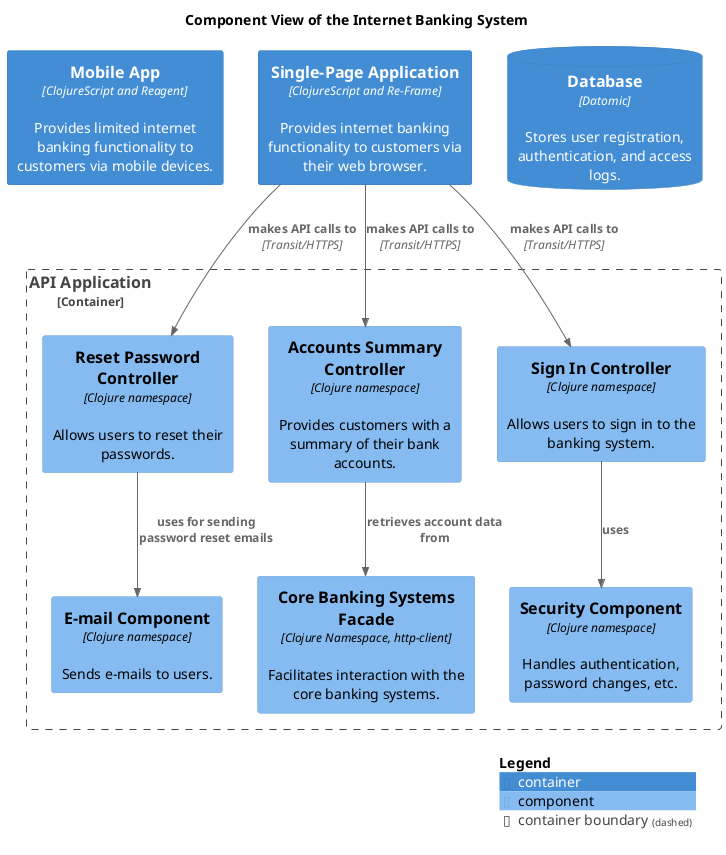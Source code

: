 @startuml component-view
!include <C4/C4_Component.puml>
!include <awslib14/AWSCommon>
!include <awslib14/AWSC4Integration>
!include <azure/AzureCommon>
!include <azure/AzureC4Integration>
!include <tupadr3/common>


LAYOUT_TOP_DOWN()




title Component View of the Internet Banking System
Container(mybank_digitalBanking_internetBankingSystem_mobileApp, "Mobile App", $descr="Provides limited internet banking functionality to customers via mobile devices.", $techn="ClojureScript and Reagent")
Container_Boundary(mybank_digitalBanking_internetBankingSystem_apiApplication, "API Application") {
  Component(mybank_digitalBanking_internetBankingSystem_securityComponent, "Security Component", $descr="Handles authentication, password changes, etc.", $techn="Clojure namespace")
  Component(mybank_digitalBanking_internetBankingSystem_resetPasswordController, "Reset Password Controller", $descr="Allows users to reset their passwords.", $techn="Clojure namespace")
  Component(mybank_digitalBanking_internetBankingSystem_emailComponent, "E-mail Component", $descr="Sends e-mails to users.", $techn="Clojure namespace")
  Component(mybank_digitalBanking_internetBankingSystem_coreBankingSystemsFacade, "Core Banking Systems Facade", $descr="Facilitates interaction with the core banking systems.", $techn="Clojure Namespace, http-client")
  Component(mybank_digitalBanking_internetBankingSystem_accountsSummaryController, "Accounts Summary Controller", $descr="Provides customers with a summary of their bank accounts.", $techn="Clojure namespace")
  Component(mybank_digitalBanking_internetBankingSystem_signInController, "Sign In Controller", $descr="Allows users to sign in to the banking system.", $techn="Clojure namespace")
}
Container(mybank_digitalBanking_internetBankingSystem_singlePageApp, "Single-Page Application", $descr="Provides internet banking functionality to customers via their web browser.", $techn="ClojureScript and Re-Frame")
ContainerDb(mybank_digitalBanking_internetBankingSystem_database, "Database", $descr="Stores user registration, authentication, and access logs.", $techn="Datomic")
Rel(mybank_digitalBanking_internetBankingSystem_accountsSummaryController, mybank_digitalBanking_internetBankingSystem_coreBankingSystemsFacade, "retrieves account data from")
Rel(mybank_digitalBanking_internetBankingSystem_resetPasswordController, mybank_digitalBanking_internetBankingSystem_emailComponent, "uses for sending password reset emails")
Rel(mybank_digitalBanking_internetBankingSystem_singlePageApp, mybank_digitalBanking_internetBankingSystem_signInController, "makes API calls to", $techn="Transit/HTTPS")
Rel(mybank_digitalBanking_internetBankingSystem_singlePageApp, mybank_digitalBanking_internetBankingSystem_resetPasswordController, "makes API calls to", $techn="Transit/HTTPS")
Rel(mybank_digitalBanking_internetBankingSystem_signInController, mybank_digitalBanking_internetBankingSystem_securityComponent, "uses")
Rel(mybank_digitalBanking_internetBankingSystem_singlePageApp, mybank_digitalBanking_internetBankingSystem_accountsSummaryController, "makes API calls to", $techn="Transit/HTTPS")
SHOW_LEGEND()
@enduml
